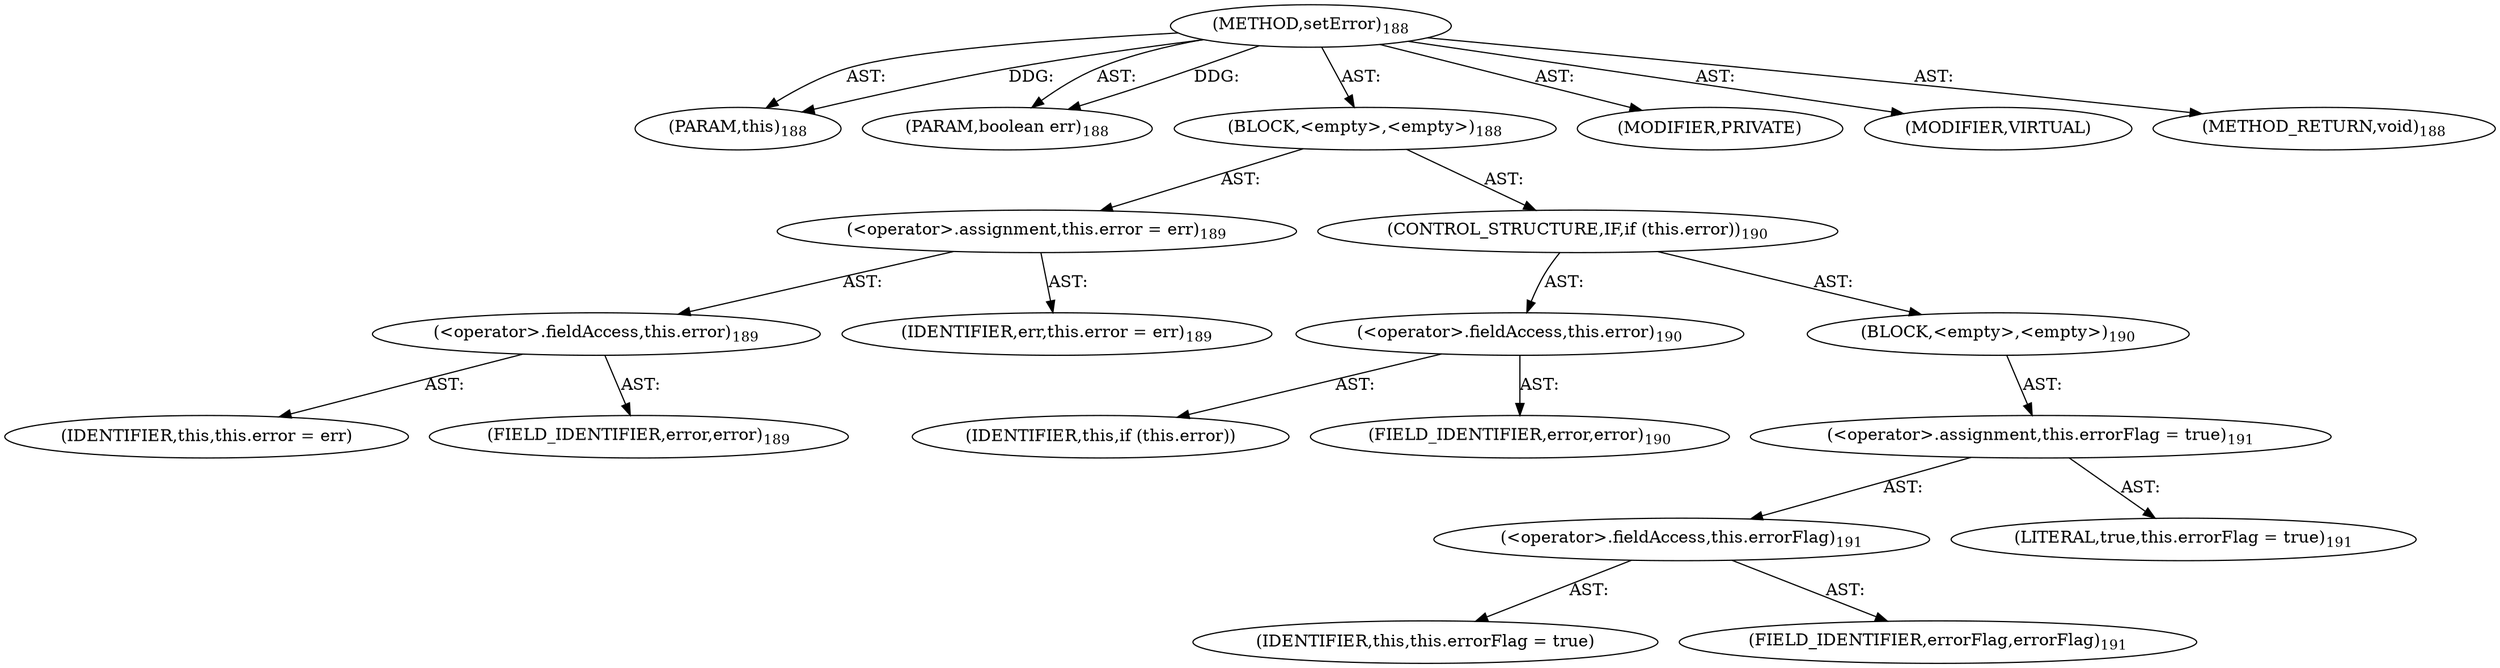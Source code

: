 digraph "setError" {  
"111669149705" [label = <(METHOD,setError)<SUB>188</SUB>> ]
"115964117009" [label = <(PARAM,this)<SUB>188</SUB>> ]
"115964117010" [label = <(PARAM,boolean err)<SUB>188</SUB>> ]
"25769803795" [label = <(BLOCK,&lt;empty&gt;,&lt;empty&gt;)<SUB>188</SUB>> ]
"30064771121" [label = <(&lt;operator&gt;.assignment,this.error = err)<SUB>189</SUB>> ]
"30064771122" [label = <(&lt;operator&gt;.fieldAccess,this.error)<SUB>189</SUB>> ]
"68719476774" [label = <(IDENTIFIER,this,this.error = err)> ]
"55834574860" [label = <(FIELD_IDENTIFIER,error,error)<SUB>189</SUB>> ]
"68719476775" [label = <(IDENTIFIER,err,this.error = err)<SUB>189</SUB>> ]
"47244640266" [label = <(CONTROL_STRUCTURE,IF,if (this.error))<SUB>190</SUB>> ]
"30064771123" [label = <(&lt;operator&gt;.fieldAccess,this.error)<SUB>190</SUB>> ]
"68719476776" [label = <(IDENTIFIER,this,if (this.error))> ]
"55834574861" [label = <(FIELD_IDENTIFIER,error,error)<SUB>190</SUB>> ]
"25769803796" [label = <(BLOCK,&lt;empty&gt;,&lt;empty&gt;)<SUB>190</SUB>> ]
"30064771124" [label = <(&lt;operator&gt;.assignment,this.errorFlag = true)<SUB>191</SUB>> ]
"30064771125" [label = <(&lt;operator&gt;.fieldAccess,this.errorFlag)<SUB>191</SUB>> ]
"68719476777" [label = <(IDENTIFIER,this,this.errorFlag = true)> ]
"55834574862" [label = <(FIELD_IDENTIFIER,errorFlag,errorFlag)<SUB>191</SUB>> ]
"90194313232" [label = <(LITERAL,true,this.errorFlag = true)<SUB>191</SUB>> ]
"133143986201" [label = <(MODIFIER,PRIVATE)> ]
"133143986202" [label = <(MODIFIER,VIRTUAL)> ]
"128849018889" [label = <(METHOD_RETURN,void)<SUB>188</SUB>> ]
  "111669149705" -> "115964117009"  [ label = "AST: "] 
  "111669149705" -> "115964117010"  [ label = "AST: "] 
  "111669149705" -> "25769803795"  [ label = "AST: "] 
  "111669149705" -> "133143986201"  [ label = "AST: "] 
  "111669149705" -> "133143986202"  [ label = "AST: "] 
  "111669149705" -> "128849018889"  [ label = "AST: "] 
  "25769803795" -> "30064771121"  [ label = "AST: "] 
  "25769803795" -> "47244640266"  [ label = "AST: "] 
  "30064771121" -> "30064771122"  [ label = "AST: "] 
  "30064771121" -> "68719476775"  [ label = "AST: "] 
  "30064771122" -> "68719476774"  [ label = "AST: "] 
  "30064771122" -> "55834574860"  [ label = "AST: "] 
  "47244640266" -> "30064771123"  [ label = "AST: "] 
  "47244640266" -> "25769803796"  [ label = "AST: "] 
  "30064771123" -> "68719476776"  [ label = "AST: "] 
  "30064771123" -> "55834574861"  [ label = "AST: "] 
  "25769803796" -> "30064771124"  [ label = "AST: "] 
  "30064771124" -> "30064771125"  [ label = "AST: "] 
  "30064771124" -> "90194313232"  [ label = "AST: "] 
  "30064771125" -> "68719476777"  [ label = "AST: "] 
  "30064771125" -> "55834574862"  [ label = "AST: "] 
  "111669149705" -> "115964117009"  [ label = "DDG: "] 
  "111669149705" -> "115964117010"  [ label = "DDG: "] 
}
